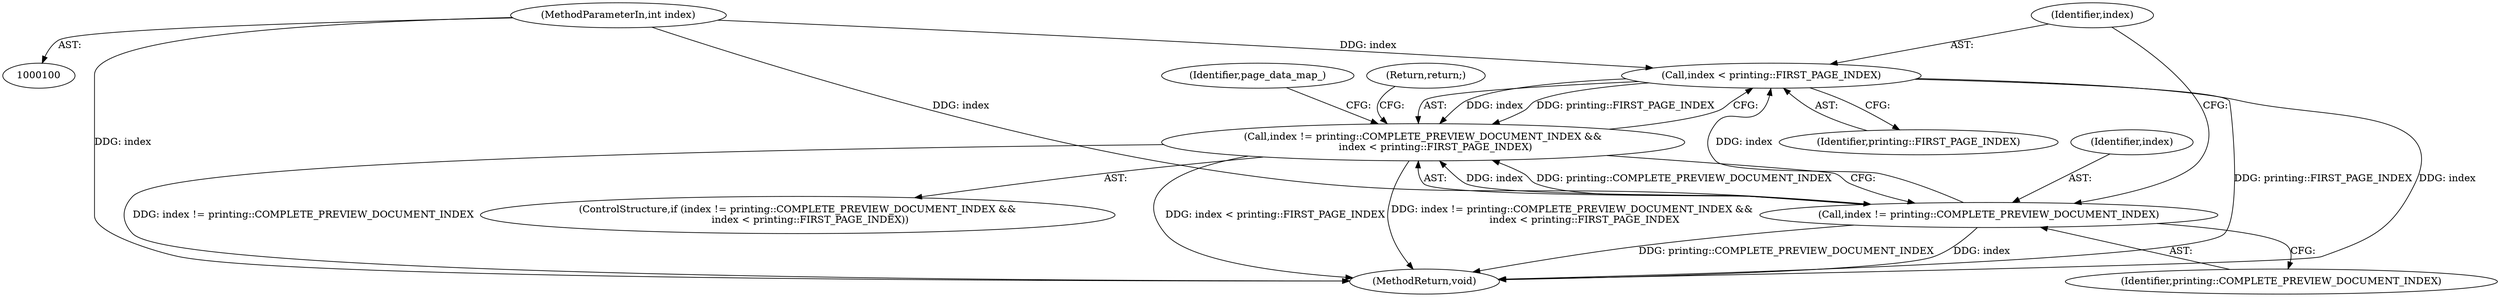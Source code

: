 digraph "1_Chrome_116d0963cadfbf55ef2ec3d13781987c4d80517a_5@del" {
"1000109" [label="(Call,index < printing::FIRST_PAGE_INDEX)"];
"1000106" [label="(Call,index != printing::COMPLETE_PREVIEW_DOCUMENT_INDEX)"];
"1000101" [label="(MethodParameterIn,int index)"];
"1000105" [label="(Call,index != printing::COMPLETE_PREVIEW_DOCUMENT_INDEX &&\n        index < printing::FIRST_PAGE_INDEX)"];
"1000110" [label="(Identifier,index)"];
"1000106" [label="(Call,index != printing::COMPLETE_PREVIEW_DOCUMENT_INDEX)"];
"1000107" [label="(Identifier,index)"];
"1000104" [label="(ControlStructure,if (index != printing::COMPLETE_PREVIEW_DOCUMENT_INDEX &&\n        index < printing::FIRST_PAGE_INDEX))"];
"1000105" [label="(Call,index != printing::COMPLETE_PREVIEW_DOCUMENT_INDEX &&\n        index < printing::FIRST_PAGE_INDEX)"];
"1000121" [label="(MethodReturn,void)"];
"1000111" [label="(Identifier,printing::FIRST_PAGE_INDEX)"];
"1000101" [label="(MethodParameterIn,int index)"];
"1000109" [label="(Call,index < printing::FIRST_PAGE_INDEX)"];
"1000116" [label="(Identifier,page_data_map_)"];
"1000113" [label="(Return,return;)"];
"1000108" [label="(Identifier,printing::COMPLETE_PREVIEW_DOCUMENT_INDEX)"];
"1000109" -> "1000105"  [label="AST: "];
"1000109" -> "1000111"  [label="CFG: "];
"1000110" -> "1000109"  [label="AST: "];
"1000111" -> "1000109"  [label="AST: "];
"1000105" -> "1000109"  [label="CFG: "];
"1000109" -> "1000121"  [label="DDG: printing::FIRST_PAGE_INDEX"];
"1000109" -> "1000121"  [label="DDG: index"];
"1000109" -> "1000105"  [label="DDG: index"];
"1000109" -> "1000105"  [label="DDG: printing::FIRST_PAGE_INDEX"];
"1000106" -> "1000109"  [label="DDG: index"];
"1000101" -> "1000109"  [label="DDG: index"];
"1000106" -> "1000105"  [label="AST: "];
"1000106" -> "1000108"  [label="CFG: "];
"1000107" -> "1000106"  [label="AST: "];
"1000108" -> "1000106"  [label="AST: "];
"1000110" -> "1000106"  [label="CFG: "];
"1000105" -> "1000106"  [label="CFG: "];
"1000106" -> "1000121"  [label="DDG: printing::COMPLETE_PREVIEW_DOCUMENT_INDEX"];
"1000106" -> "1000121"  [label="DDG: index"];
"1000106" -> "1000105"  [label="DDG: index"];
"1000106" -> "1000105"  [label="DDG: printing::COMPLETE_PREVIEW_DOCUMENT_INDEX"];
"1000101" -> "1000106"  [label="DDG: index"];
"1000101" -> "1000100"  [label="AST: "];
"1000101" -> "1000121"  [label="DDG: index"];
"1000105" -> "1000104"  [label="AST: "];
"1000113" -> "1000105"  [label="CFG: "];
"1000116" -> "1000105"  [label="CFG: "];
"1000105" -> "1000121"  [label="DDG: index != printing::COMPLETE_PREVIEW_DOCUMENT_INDEX &&\n        index < printing::FIRST_PAGE_INDEX"];
"1000105" -> "1000121"  [label="DDG: index != printing::COMPLETE_PREVIEW_DOCUMENT_INDEX"];
"1000105" -> "1000121"  [label="DDG: index < printing::FIRST_PAGE_INDEX"];
}
